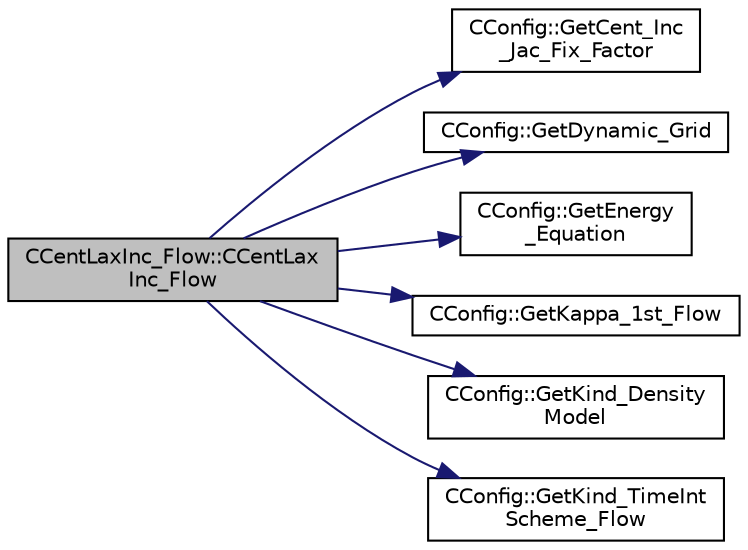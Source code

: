 digraph "CCentLaxInc_Flow::CCentLaxInc_Flow"
{
 // LATEX_PDF_SIZE
  edge [fontname="Helvetica",fontsize="10",labelfontname="Helvetica",labelfontsize="10"];
  node [fontname="Helvetica",fontsize="10",shape=record];
  rankdir="LR";
  Node1 [label="CCentLaxInc_Flow::CCentLax\lInc_Flow",height=0.2,width=0.4,color="black", fillcolor="grey75", style="filled", fontcolor="black",tooltip="Constructor of the class."];
  Node1 -> Node2 [color="midnightblue",fontsize="10",style="solid",fontname="Helvetica"];
  Node2 [label="CConfig::GetCent_Inc\l_Jac_Fix_Factor",height=0.2,width=0.4,color="black", fillcolor="white", style="filled",URL="$classCConfig.html#afda256f2c6dd1e4b95551f4660ca9a8e",tooltip="Factor by which to multiply the dissipation contribution to Jacobians of incompressible central schem..."];
  Node1 -> Node3 [color="midnightblue",fontsize="10",style="solid",fontname="Helvetica"];
  Node3 [label="CConfig::GetDynamic_Grid",height=0.2,width=0.4,color="black", fillcolor="white", style="filled",URL="$classCConfig.html#a6352cd90308195b5fc1ba7eab02d46c1",tooltip="Get information about dynamic grids."];
  Node1 -> Node4 [color="midnightblue",fontsize="10",style="solid",fontname="Helvetica"];
  Node4 [label="CConfig::GetEnergy\l_Equation",height=0.2,width=0.4,color="black", fillcolor="white", style="filled",URL="$classCConfig.html#a085accf5825cdba0219fc734f4fadb8c",tooltip="Flag for whether to solve the energy equation for incompressible flows."];
  Node1 -> Node5 [color="midnightblue",fontsize="10",style="solid",fontname="Helvetica"];
  Node5 [label="CConfig::GetKappa_1st_Flow",height=0.2,width=0.4,color="black", fillcolor="white", style="filled",URL="$classCConfig.html#a93dc67cb26b9075de5204a86144a34c4",tooltip="Value of the calibrated constant for the Lax method (center scheme)."];
  Node1 -> Node6 [color="midnightblue",fontsize="10",style="solid",fontname="Helvetica"];
  Node6 [label="CConfig::GetKind_Density\lModel",height=0.2,width=0.4,color="black", fillcolor="white", style="filled",URL="$classCConfig.html#adb4db1f11f1744bc75495a978c6c74a6",tooltip="Option to define the density model for incompressible flows."];
  Node1 -> Node7 [color="midnightblue",fontsize="10",style="solid",fontname="Helvetica"];
  Node7 [label="CConfig::GetKind_TimeInt\lScheme_Flow",height=0.2,width=0.4,color="black", fillcolor="white", style="filled",URL="$classCConfig.html#a568405f750ddcd4f702197e66b477ff9",tooltip="Get the kind of integration scheme (explicit or implicit) for the flow equations."];
}
